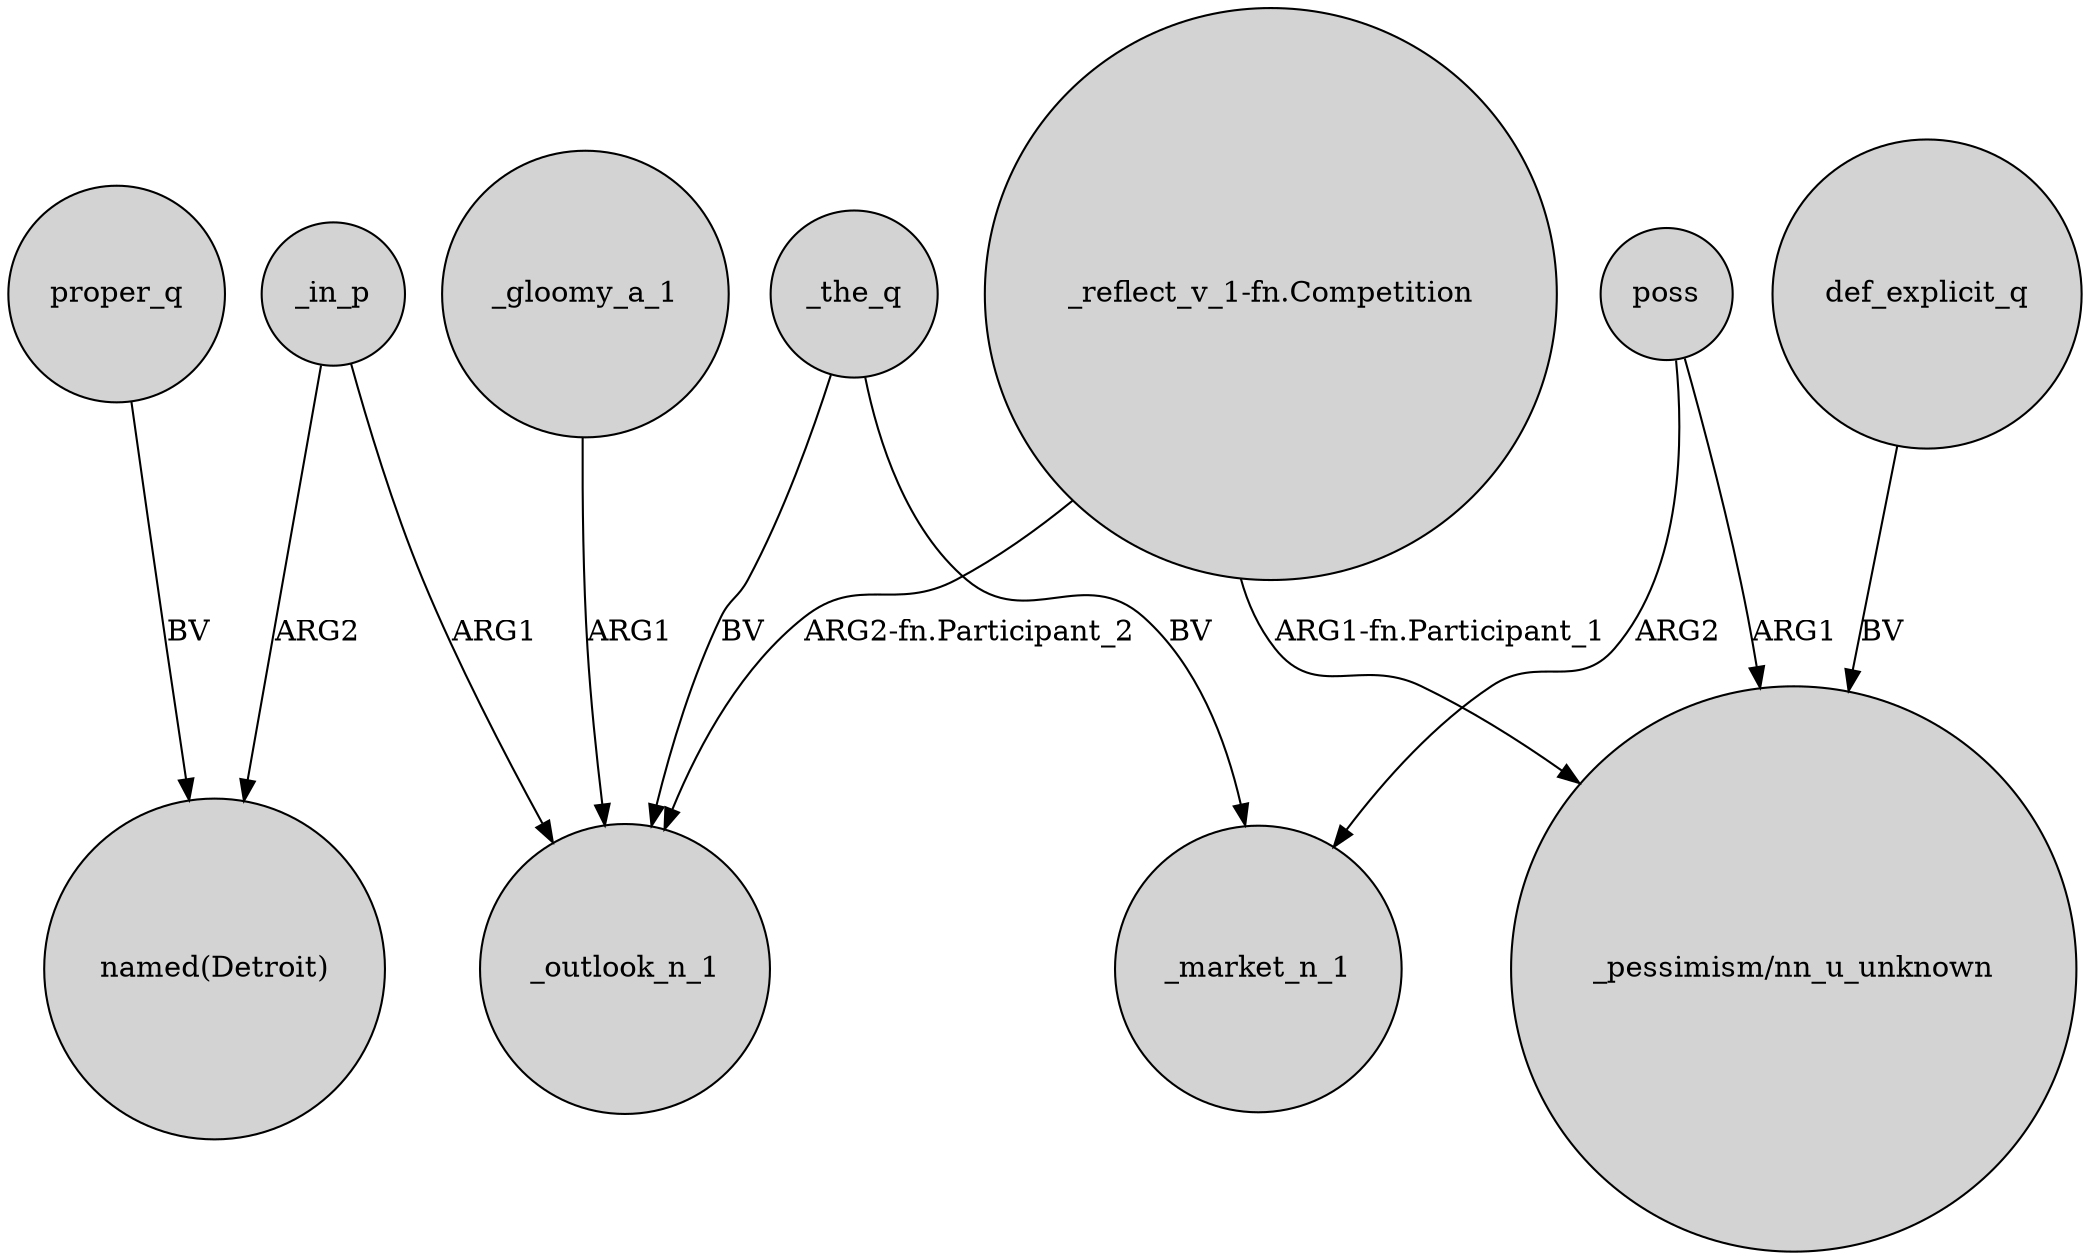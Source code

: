 digraph {
	node [shape=circle style=filled]
	proper_q -> "named(Detroit)" [label=BV]
	"_reflect_v_1-fn.Competition" -> "_pessimism/nn_u_unknown" [label="ARG1-fn.Participant_1"]
	_in_p -> "named(Detroit)" [label=ARG2]
	_in_p -> _outlook_n_1 [label=ARG1]
	def_explicit_q -> "_pessimism/nn_u_unknown" [label=BV]
	_the_q -> _outlook_n_1 [label=BV]
	poss -> "_pessimism/nn_u_unknown" [label=ARG1]
	poss -> _market_n_1 [label=ARG2]
	_the_q -> _market_n_1 [label=BV]
	_gloomy_a_1 -> _outlook_n_1 [label=ARG1]
	"_reflect_v_1-fn.Competition" -> _outlook_n_1 [label="ARG2-fn.Participant_2"]
}
